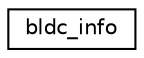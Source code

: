 digraph "Graphical Class Hierarchy"
{
 // INTERACTIVE_SVG=YES
  edge [fontname="Helvetica",fontsize="10",labelfontname="Helvetica",labelfontsize="10"];
  node [fontname="Helvetica",fontsize="10",shape=record];
  rankdir="LR";
  Node1 [label="bldc_info",height=0.2,width=0.4,color="black", fillcolor="white", style="filled",URL="$structbldc__info.html"];
}
